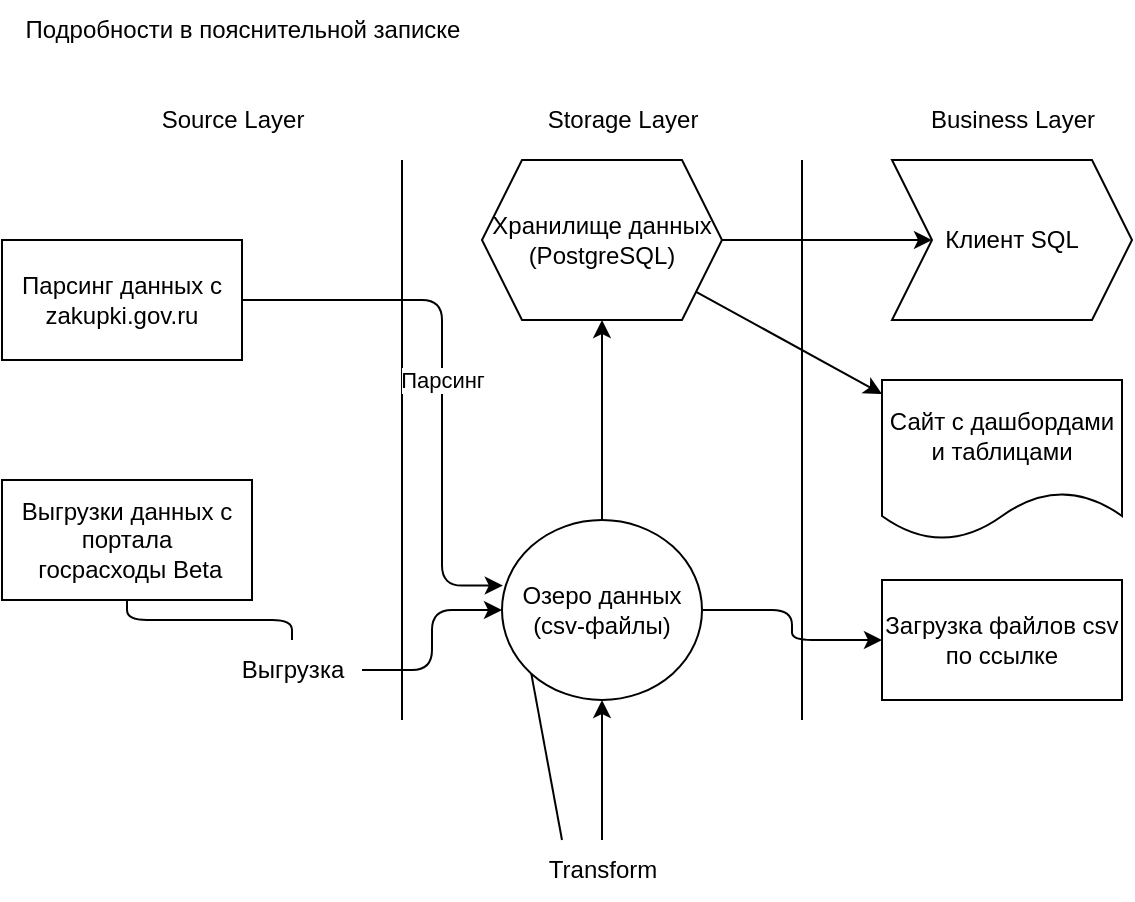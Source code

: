 <mxfile>
    <diagram id="IaGjBOgIQyzcOJ0MyLKt" name="Page-1">
        <mxGraphModel dx="1694" dy="478" grid="1" gridSize="10" guides="1" tooltips="1" connect="1" arrows="1" fold="1" page="1" pageScale="1" pageWidth="850" pageHeight="1100" math="0" shadow="0">
            <root>
                <mxCell id="0"/>
                <mxCell id="1" parent="0"/>
                <mxCell id="4" value="" style="edgeStyle=none;orthogonalLoop=1;jettySize=auto;html=1;endArrow=classic;startArrow=classic;endSize=8;startSize=8;shape=link;width=0;" parent="1" edge="1">
                    <mxGeometry width="100" relative="1" as="geometry">
                        <mxPoint x="200" y="80" as="sourcePoint"/>
                        <mxPoint x="200" y="360" as="targetPoint"/>
                        <Array as="points"/>
                    </mxGeometry>
                </mxCell>
                <mxCell id="5" value="" style="edgeStyle=none;orthogonalLoop=1;jettySize=auto;html=1;endArrow=classic;startArrow=classic;endSize=8;startSize=8;shape=link;width=0;" parent="1" edge="1">
                    <mxGeometry width="100" relative="1" as="geometry">
                        <mxPoint x="400" y="80" as="sourcePoint"/>
                        <mxPoint x="400" y="360" as="targetPoint"/>
                        <Array as="points">
                            <mxPoint x="400" y="160"/>
                        </Array>
                    </mxGeometry>
                </mxCell>
                <mxCell id="7" value="Source Layer" style="text;html=1;align=center;verticalAlign=middle;resizable=0;points=[];autosize=1;strokeColor=none;fillColor=none;" parent="1" vertex="1">
                    <mxGeometry x="70" y="45" width="90" height="30" as="geometry"/>
                </mxCell>
                <mxCell id="8" value="Storage Layer" style="text;html=1;align=center;verticalAlign=middle;resizable=0;points=[];autosize=1;strokeColor=none;fillColor=none;" parent="1" vertex="1">
                    <mxGeometry x="260" y="45" width="100" height="30" as="geometry"/>
                </mxCell>
                <mxCell id="9" value="Business Layer" style="text;html=1;align=center;verticalAlign=middle;resizable=0;points=[];autosize=1;strokeColor=none;fillColor=none;" parent="1" vertex="1">
                    <mxGeometry x="450" y="45" width="110" height="30" as="geometry"/>
                </mxCell>
                <mxCell id="28" value="" style="edgeStyle=orthogonalEdgeStyle;html=1;entryX=0.004;entryY=0.364;entryDx=0;entryDy=0;entryPerimeter=0;" parent="1" source="10" target="13" edge="1">
                    <mxGeometry relative="1" as="geometry">
                        <Array as="points">
                            <mxPoint x="220" y="150"/>
                            <mxPoint x="220" y="293"/>
                        </Array>
                    </mxGeometry>
                </mxCell>
                <mxCell id="36" value="Парсинг" style="edgeLabel;html=1;align=center;verticalAlign=middle;resizable=0;points=[];" parent="28" vertex="1" connectable="0">
                    <mxGeometry x="0.107" y="-1" relative="1" as="geometry">
                        <mxPoint x="1" y="-11" as="offset"/>
                    </mxGeometry>
                </mxCell>
                <mxCell id="10" value="Парсинг данных с &lt;br&gt;zakupki.gov.ru" style="whiteSpace=wrap;html=1;" parent="1" vertex="1">
                    <mxGeometry y="120" width="120" height="60" as="geometry"/>
                </mxCell>
                <mxCell id="27" value="" style="edgeStyle=orthogonalEdgeStyle;html=1;startArrow=none;" parent="1" source="32" target="13" edge="1">
                    <mxGeometry relative="1" as="geometry"/>
                </mxCell>
                <mxCell id="12" value="&lt;span style=&quot;&quot;&gt;Выгрузки данных с портала&lt;/span&gt;&lt;br style=&quot;&quot;&gt;&lt;span style=&quot;&quot;&gt;&amp;nbsp;госрасходы Beta&lt;/span&gt;" style="whiteSpace=wrap;html=1;" parent="1" vertex="1">
                    <mxGeometry y="240" width="125" height="60" as="geometry"/>
                </mxCell>
                <mxCell id="26" value="" style="edgeStyle=orthogonalEdgeStyle;html=1;" parent="1" source="13" target="15" edge="1">
                    <mxGeometry relative="1" as="geometry"/>
                </mxCell>
                <mxCell id="29" value="" style="edgeStyle=orthogonalEdgeStyle;html=1;" parent="1" source="13" target="23" edge="1">
                    <mxGeometry relative="1" as="geometry"/>
                </mxCell>
                <mxCell id="13" value="Озеро данных&lt;br&gt;(csv-файлы)" style="ellipse;whiteSpace=wrap;html=1;" parent="1" vertex="1">
                    <mxGeometry x="250" y="260" width="100" height="90" as="geometry"/>
                </mxCell>
                <mxCell id="19" style="edgeStyle=orthogonalEdgeStyle;html=1;exitX=1;exitY=0.5;exitDx=0;exitDy=0;" parent="1" source="15" target="16" edge="1">
                    <mxGeometry relative="1" as="geometry"/>
                </mxCell>
                <mxCell id="15" value="Хранилище данных&lt;br&gt;(PostgreSQL)" style="shape=hexagon;perimeter=hexagonPerimeter2;whiteSpace=wrap;html=1;fixedSize=1;" parent="1" vertex="1">
                    <mxGeometry x="240" y="80" width="120" height="80" as="geometry"/>
                </mxCell>
                <mxCell id="16" value="Клиент SQL" style="shape=step;perimeter=stepPerimeter;whiteSpace=wrap;html=1;fixedSize=1;" parent="1" vertex="1">
                    <mxGeometry x="445" y="80" width="120" height="80" as="geometry"/>
                </mxCell>
                <mxCell id="20" value="Сайт с дашбордами и таблицами" style="shape=document;whiteSpace=wrap;html=1;boundedLbl=1;" parent="1" vertex="1">
                    <mxGeometry x="440" y="190" width="120" height="80" as="geometry"/>
                </mxCell>
                <mxCell id="21" value="" style="edgeStyle=none;orthogonalLoop=1;jettySize=auto;html=1;" parent="1" source="15" target="20" edge="1">
                    <mxGeometry width="100" relative="1" as="geometry">
                        <mxPoint x="370" y="230" as="sourcePoint"/>
                        <mxPoint x="470" y="230" as="targetPoint"/>
                        <Array as="points"/>
                    </mxGeometry>
                </mxCell>
                <mxCell id="23" value="Загрузка файлов csv по ссылке" style="whiteSpace=wrap;html=1;" parent="1" vertex="1">
                    <mxGeometry x="440" y="290" width="120" height="60" as="geometry"/>
                </mxCell>
                <mxCell id="31" value="Подробности в пояснительной записке" style="text;html=1;align=center;verticalAlign=middle;resizable=0;points=[];autosize=1;strokeColor=none;fillColor=none;" parent="1" vertex="1">
                    <mxGeometry width="240" height="30" as="geometry"/>
                </mxCell>
                <mxCell id="33" value="" style="edgeStyle=orthogonalEdgeStyle;html=1;endArrow=none;" parent="1" source="12" target="32" edge="1">
                    <mxGeometry relative="1" as="geometry">
                        <mxPoint x="182.5" y="230" as="sourcePoint"/>
                        <mxPoint x="250.0" y="305" as="targetPoint"/>
                    </mxGeometry>
                </mxCell>
                <mxCell id="32" value="Выгрузка" style="text;html=1;align=center;verticalAlign=middle;resizable=0;points=[];autosize=1;strokeColor=none;fillColor=none;" parent="1" vertex="1">
                    <mxGeometry x="110" y="320" width="70" height="30" as="geometry"/>
                </mxCell>
                <mxCell id="34" value="" style="edgeStyle=none;orthogonalLoop=1;jettySize=auto;html=1;exitX=0;exitY=1;exitDx=0;exitDy=0;endArrow=none;entryX=0.25;entryY=0;entryDx=0;entryDy=0;entryPerimeter=0;" parent="1" source="13" target="25" edge="1">
                    <mxGeometry width="100" relative="1" as="geometry">
                        <mxPoint x="264.645" y="336.82" as="sourcePoint"/>
                        <mxPoint x="293.142" y="349.575" as="targetPoint"/>
                        <Array as="points"/>
                    </mxGeometry>
                </mxCell>
                <mxCell id="35" value="" style="edgeStyle=orthogonalEdgeStyle;html=1;" parent="1" source="25" target="13" edge="1">
                    <mxGeometry relative="1" as="geometry"/>
                </mxCell>
                <mxCell id="25" value="Transform" style="text;html=1;align=center;verticalAlign=middle;resizable=0;points=[];autosize=1;strokeColor=none;fillColor=none;" parent="1" vertex="1">
                    <mxGeometry x="260" y="420" width="80" height="30" as="geometry"/>
                </mxCell>
            </root>
        </mxGraphModel>
    </diagram>
</mxfile>